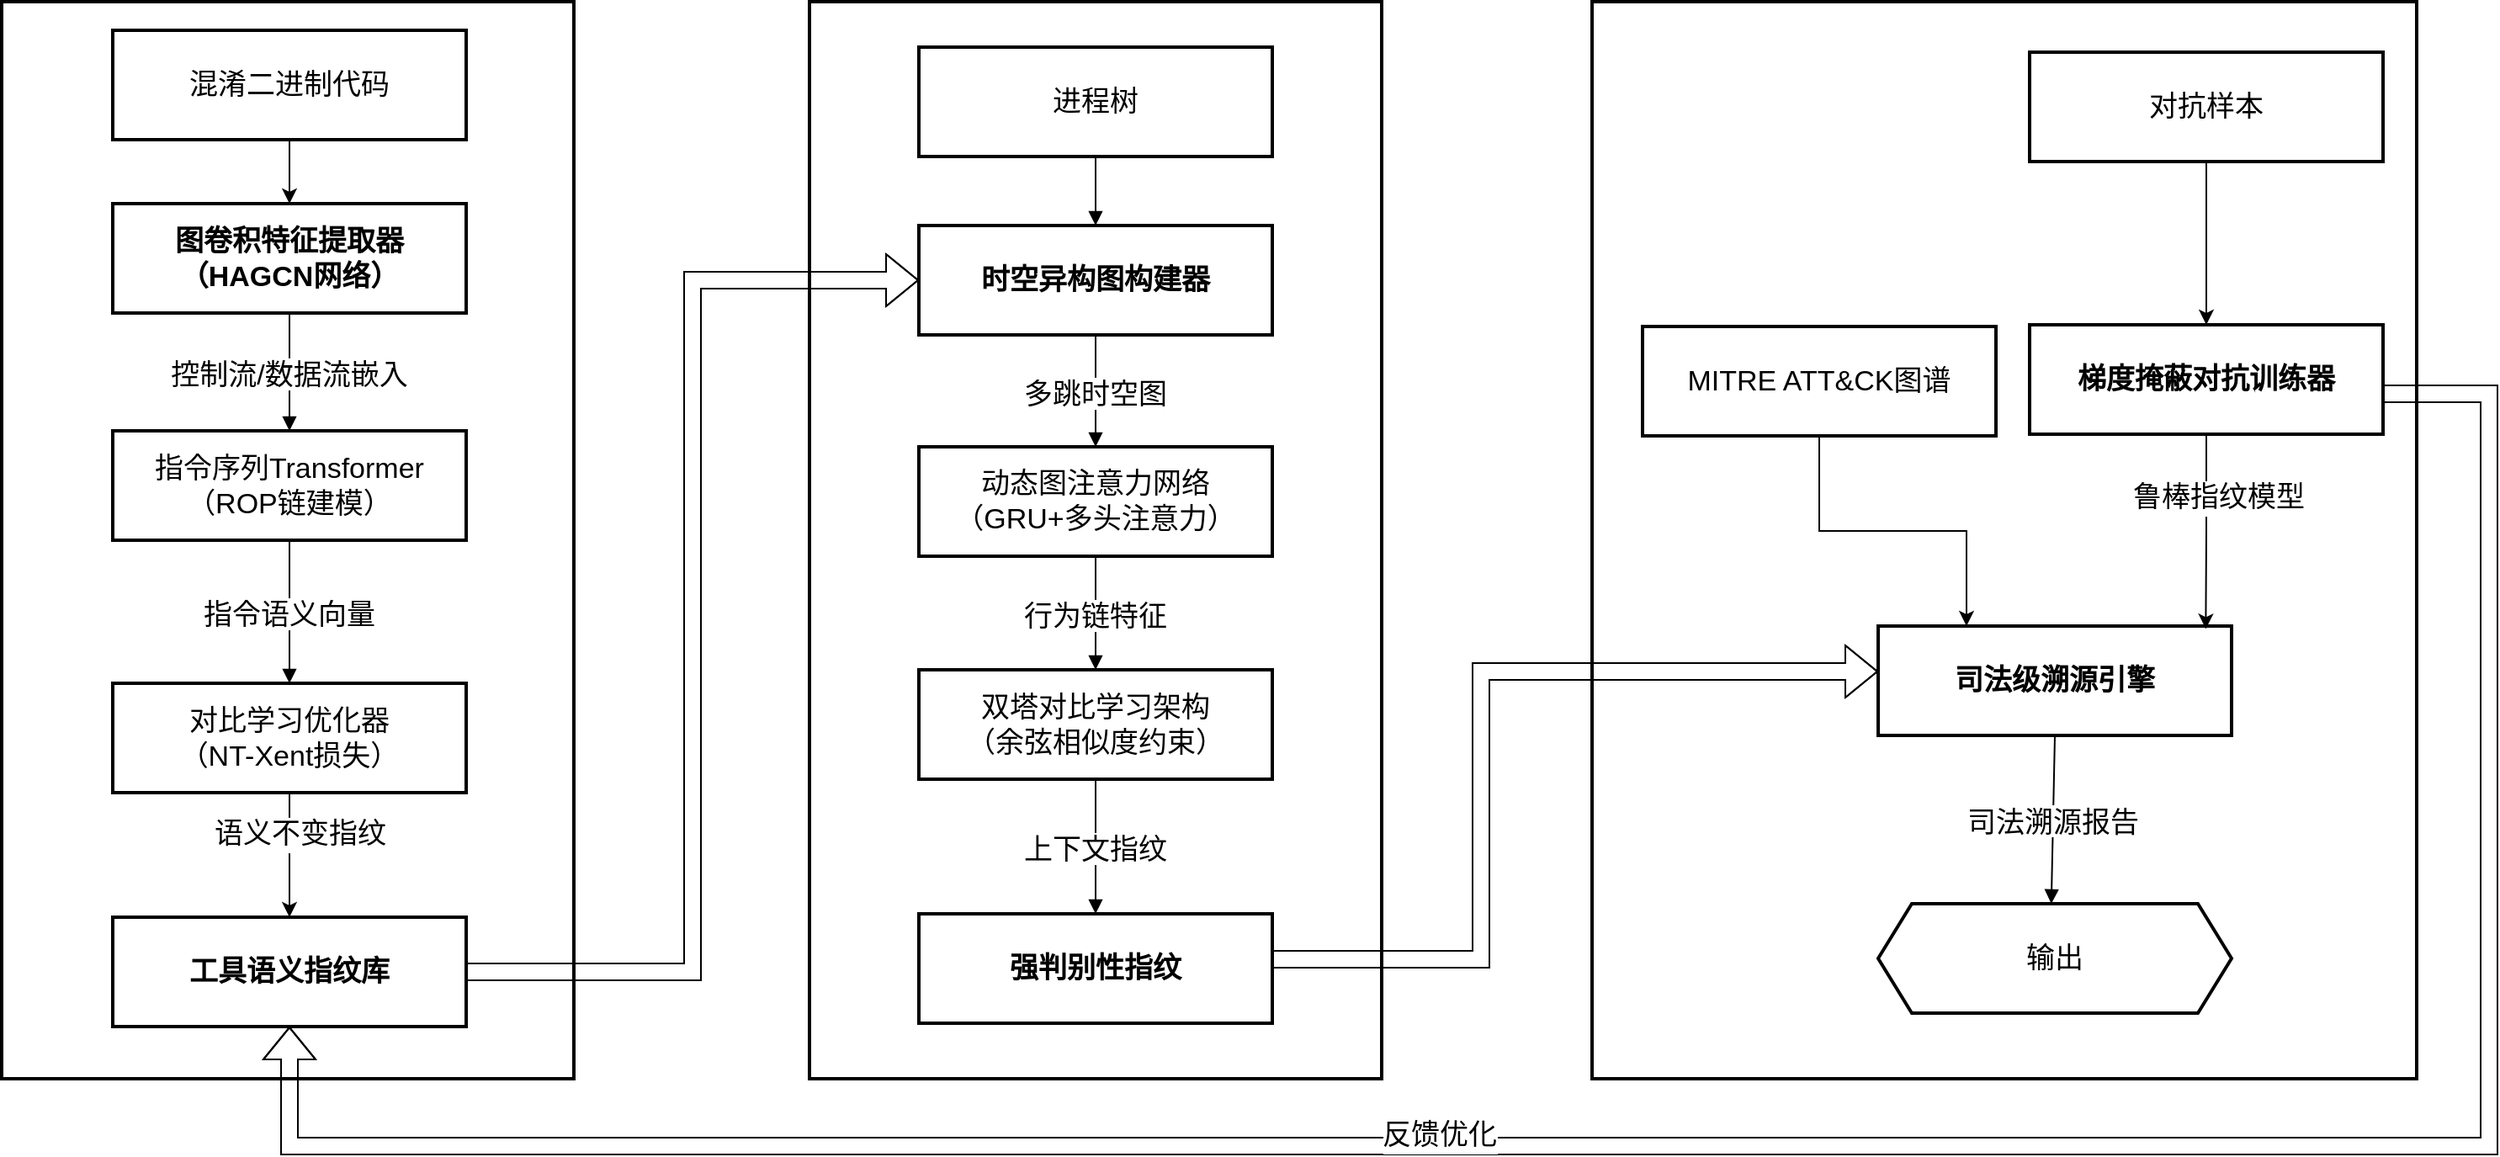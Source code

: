 <mxfile version="26.1.0">
  <diagram name="第 1 页" id="5RPhW2Jj_3Qy2inbSfef">
    <mxGraphModel dx="1702" dy="2231" grid="1" gridSize="10" guides="1" tooltips="1" connect="1" arrows="1" fold="1" page="1" pageScale="1" pageWidth="827" pageHeight="1169" background="none" math="0" shadow="0">
      <root>
        <mxCell id="0" />
        <mxCell id="1" parent="0" />
        <mxCell id="kTAInymMW0h2QGbCLt8H-1" value="" style="whiteSpace=wrap;strokeWidth=2;fontSize=17;" vertex="1" parent="1">
          <mxGeometry x="1555" y="-260" width="490" height="640" as="geometry" />
        </mxCell>
        <mxCell id="kTAInymMW0h2QGbCLt8H-2" value="" style="whiteSpace=wrap;strokeWidth=2;fontSize=17;" vertex="1" parent="1">
          <mxGeometry x="1090" y="-260" width="340" height="640" as="geometry" />
        </mxCell>
        <mxCell id="kTAInymMW0h2QGbCLt8H-3" value="" style="whiteSpace=wrap;strokeWidth=2;fontSize=17;" vertex="1" parent="1">
          <mxGeometry x="610" y="-260" width="340" height="640" as="geometry" />
        </mxCell>
        <mxCell id="kTAInymMW0h2QGbCLt8H-80" style="edgeStyle=orthogonalEdgeStyle;rounded=0;orthogonalLoop=1;jettySize=auto;html=1;fontSize=17;" edge="1" parent="1" source="kTAInymMW0h2QGbCLt8H-4" target="kTAInymMW0h2QGbCLt8H-5">
          <mxGeometry relative="1" as="geometry" />
        </mxCell>
        <mxCell id="kTAInymMW0h2QGbCLt8H-4" value="混淆二进制代码" style="whiteSpace=wrap;strokeWidth=2;fontSize=17;" vertex="1" parent="1">
          <mxGeometry x="676" y="-243" width="210" height="65" as="geometry" />
        </mxCell>
        <mxCell id="kTAInymMW0h2QGbCLt8H-5" value="图卷积特征提取器&#xa;（HAGCN网络）" style="whiteSpace=wrap;strokeWidth=2;fontSize=17;fontStyle=1" vertex="1" parent="1">
          <mxGeometry x="676" y="-140" width="210" height="65" as="geometry" />
        </mxCell>
        <mxCell id="kTAInymMW0h2QGbCLt8H-6" value="指令序列Transformer&#xa;（ROP链建模）" style="whiteSpace=wrap;strokeWidth=2;fontSize=17;" vertex="1" parent="1">
          <mxGeometry x="676" y="-5" width="210" height="65" as="geometry" />
        </mxCell>
        <mxCell id="kTAInymMW0h2QGbCLt8H-65" value="" style="edgeStyle=orthogonalEdgeStyle;rounded=0;orthogonalLoop=1;jettySize=auto;html=1;fontSize=17;" edge="1" parent="1" source="kTAInymMW0h2QGbCLt8H-7" target="kTAInymMW0h2QGbCLt8H-8">
          <mxGeometry relative="1" as="geometry" />
        </mxCell>
        <mxCell id="kTAInymMW0h2QGbCLt8H-66" value="语义不变指纹" style="edgeLabel;html=1;align=center;verticalAlign=middle;resizable=0;points=[];fontSize=17;" vertex="1" connectable="0" parent="kTAInymMW0h2QGbCLt8H-65">
          <mxGeometry x="-0.307" y="6" relative="1" as="geometry">
            <mxPoint y="-1" as="offset" />
          </mxGeometry>
        </mxCell>
        <mxCell id="kTAInymMW0h2QGbCLt8H-7" value="对比学习优化器&#xa;（NT-Xent损失）" style="whiteSpace=wrap;strokeWidth=2;fontSize=17;" vertex="1" parent="1">
          <mxGeometry x="676" y="145" width="210" height="65" as="geometry" />
        </mxCell>
        <mxCell id="kTAInymMW0h2QGbCLt8H-71" style="edgeStyle=orthogonalEdgeStyle;rounded=0;orthogonalLoop=1;jettySize=auto;html=1;entryX=0;entryY=0.5;entryDx=0;entryDy=0;fontSize=17;shape=flexArrow;" edge="1" parent="1" source="kTAInymMW0h2QGbCLt8H-8" target="kTAInymMW0h2QGbCLt8H-10">
          <mxGeometry relative="1" as="geometry" />
        </mxCell>
        <mxCell id="kTAInymMW0h2QGbCLt8H-8" value="工具语义指纹库" style="whiteSpace=wrap;strokeWidth=2;fontSize=17;fontStyle=1" vertex="1" parent="1">
          <mxGeometry x="676" y="284" width="210" height="65" as="geometry" />
        </mxCell>
        <mxCell id="kTAInymMW0h2QGbCLt8H-9" value="进程树" style="whiteSpace=wrap;strokeWidth=2;fontSize=17;" vertex="1" parent="1">
          <mxGeometry x="1155" y="-233" width="210" height="65" as="geometry" />
        </mxCell>
        <mxCell id="kTAInymMW0h2QGbCLt8H-10" value="时空异构图构建器" style="whiteSpace=wrap;strokeWidth=2;fontSize=17;fontStyle=1" vertex="1" parent="1">
          <mxGeometry x="1155" y="-127" width="210" height="65" as="geometry" />
        </mxCell>
        <mxCell id="kTAInymMW0h2QGbCLt8H-11" value="动态图注意力网络&#xa;（GRU+多头注意力）" style="whiteSpace=wrap;strokeWidth=2;fontSize=17;" vertex="1" parent="1">
          <mxGeometry x="1155" y="4.5" width="210" height="65" as="geometry" />
        </mxCell>
        <mxCell id="kTAInymMW0h2QGbCLt8H-12" value="双塔对比学习架构&#xa;（余弦相似度约束）" style="whiteSpace=wrap;strokeWidth=2;fontSize=17;" vertex="1" parent="1">
          <mxGeometry x="1155" y="137" width="210" height="65" as="geometry" />
        </mxCell>
        <mxCell id="kTAInymMW0h2QGbCLt8H-81" style="edgeStyle=orthogonalEdgeStyle;rounded=0;orthogonalLoop=1;jettySize=auto;html=1;fontSize=17;shape=flexArrow;" edge="1" parent="1" source="kTAInymMW0h2QGbCLt8H-13" target="kTAInymMW0h2QGbCLt8H-16">
          <mxGeometry relative="1" as="geometry">
            <Array as="points">
              <mxPoint x="1489" y="309" />
              <mxPoint x="1489" y="138" />
            </Array>
          </mxGeometry>
        </mxCell>
        <mxCell id="kTAInymMW0h2QGbCLt8H-13" value="强判别性指纹" style="whiteSpace=wrap;strokeWidth=2;fontSize=17;fontStyle=1" vertex="1" parent="1">
          <mxGeometry x="1155" y="282" width="210" height="65" as="geometry" />
        </mxCell>
        <mxCell id="kTAInymMW0h2QGbCLt8H-88" value="" style="edgeStyle=orthogonalEdgeStyle;rounded=0;orthogonalLoop=1;jettySize=auto;html=1;fontSize=17;" edge="1" parent="1" source="kTAInymMW0h2QGbCLt8H-14" target="kTAInymMW0h2QGbCLt8H-18">
          <mxGeometry relative="1" as="geometry" />
        </mxCell>
        <mxCell id="kTAInymMW0h2QGbCLt8H-14" value="对抗样本" style="whiteSpace=wrap;strokeWidth=2;fontSize=17;" vertex="1" parent="1">
          <mxGeometry x="1815" y="-230" width="210" height="65" as="geometry" />
        </mxCell>
        <mxCell id="kTAInymMW0h2QGbCLt8H-62" style="edgeStyle=orthogonalEdgeStyle;rounded=0;orthogonalLoop=1;jettySize=auto;html=1;exitX=0.5;exitY=1;exitDx=0;exitDy=0;fontSize=17;entryX=0.25;entryY=0;entryDx=0;entryDy=0;" edge="1" parent="1" source="kTAInymMW0h2QGbCLt8H-15" target="kTAInymMW0h2QGbCLt8H-16">
          <mxGeometry relative="1" as="geometry" />
        </mxCell>
        <mxCell id="kTAInymMW0h2QGbCLt8H-15" value="MITRE ATT&amp;CK图谱" style="whiteSpace=wrap;strokeWidth=2;fontSize=17;" vertex="1" parent="1">
          <mxGeometry x="1585" y="-67" width="210" height="65" as="geometry" />
        </mxCell>
        <mxCell id="kTAInymMW0h2QGbCLt8H-16" value="司法级溯源引擎" style="whiteSpace=wrap;strokeWidth=2;fontSize=17;fontStyle=1" vertex="1" parent="1">
          <mxGeometry x="1725" y="111" width="210" height="65" as="geometry" />
        </mxCell>
        <mxCell id="kTAInymMW0h2QGbCLt8H-17" value="输出" style="shape=hexagon;perimeter=hexagonPerimeter2;fixedSize=1;strokeWidth=2;whiteSpace=wrap;fontSize=17;" vertex="1" parent="1">
          <mxGeometry x="1725" y="276" width="210" height="65" as="geometry" />
        </mxCell>
        <mxCell id="kTAInymMW0h2QGbCLt8H-86" style="edgeStyle=orthogonalEdgeStyle;rounded=0;orthogonalLoop=1;jettySize=auto;html=1;entryX=0.5;entryY=1;entryDx=0;entryDy=0;shape=flexArrow;fontSize=17;" edge="1" parent="1" source="kTAInymMW0h2QGbCLt8H-18" target="kTAInymMW0h2QGbCLt8H-8">
          <mxGeometry relative="1" as="geometry">
            <Array as="points">
              <mxPoint x="2088" y="-27" />
              <mxPoint x="2088" y="420" />
              <mxPoint x="781" y="420" />
            </Array>
          </mxGeometry>
        </mxCell>
        <mxCell id="kTAInymMW0h2QGbCLt8H-87" value="&lt;span&gt;反馈优化&lt;/span&gt;" style="edgeLabel;html=1;align=center;verticalAlign=middle;resizable=0;points=[];fontSize=17;" vertex="1" connectable="0" parent="kTAInymMW0h2QGbCLt8H-86">
          <mxGeometry x="0.202" y="-6" relative="1" as="geometry">
            <mxPoint as="offset" />
          </mxGeometry>
        </mxCell>
        <mxCell id="kTAInymMW0h2QGbCLt8H-18" value="梯度掩蔽对抗训练器" style="whiteSpace=wrap;strokeWidth=2;fontSize=17;fontStyle=1" vertex="1" parent="1">
          <mxGeometry x="1815" y="-68" width="210" height="65" as="geometry" />
        </mxCell>
        <mxCell id="kTAInymMW0h2QGbCLt8H-19" value="" style="whiteSpace=wrap;strokeWidth=2;fontSize=17;" vertex="1" parent="1">
          <mxGeometry x="1001" y="128" as="geometry" />
        </mxCell>
        <mxCell id="kTAInymMW0h2QGbCLt8H-20" value="" style="whiteSpace=wrap;strokeWidth=2;fontSize=17;" vertex="1" parent="1">
          <mxGeometry x="1015" y="254" as="geometry" />
        </mxCell>
        <mxCell id="kTAInymMW0h2QGbCLt8H-21" value="" style="whiteSpace=wrap;strokeWidth=2;fontSize=17;" vertex="1" parent="1">
          <mxGeometry x="861" y="159" as="geometry" />
        </mxCell>
        <mxCell id="kTAInymMW0h2QGbCLt8H-22" value="" style="whiteSpace=wrap;strokeWidth=2;fontSize=17;" vertex="1" parent="1">
          <mxGeometry x="892" y="311" as="geometry" />
        </mxCell>
        <mxCell id="kTAInymMW0h2QGbCLt8H-23" value="" style="whiteSpace=wrap;strokeWidth=2;fontSize=17;" vertex="1" parent="1">
          <mxGeometry x="726" y="311" as="geometry" />
        </mxCell>
        <mxCell id="kTAInymMW0h2QGbCLt8H-25" value="" style="whiteSpace=wrap;strokeWidth=2;fontSize=17;" vertex="1" parent="1">
          <mxGeometry x="1383" y="178" as="geometry" />
        </mxCell>
        <mxCell id="kTAInymMW0h2QGbCLt8H-26" value="" style="whiteSpace=wrap;strokeWidth=2;fontSize=17;" vertex="1" parent="1">
          <mxGeometry x="1424" y="305" as="geometry" />
        </mxCell>
        <mxCell id="kTAInymMW0h2QGbCLt8H-27" value="" style="whiteSpace=wrap;strokeWidth=2;fontSize=17;" vertex="1" parent="1">
          <mxGeometry x="1224" y="305" as="geometry" />
        </mxCell>
        <mxCell id="kTAInymMW0h2QGbCLt8H-30" value="控制流/数据流嵌入" style="startArrow=none;endArrow=block;exitX=0.5;exitY=1;entryX=0.5;entryY=0;rounded=0;exitDx=0;exitDy=0;fontSize=17;entryDx=0;entryDy=0;" edge="1" parent="1" source="kTAInymMW0h2QGbCLt8H-5" target="kTAInymMW0h2QGbCLt8H-6">
          <mxGeometry relative="1" as="geometry" />
        </mxCell>
        <mxCell id="kTAInymMW0h2QGbCLt8H-31" value="指令语义向量" style="curved=1;startArrow=none;endArrow=block;exitX=0.5;exitY=1;entryX=0.5;entryY=0.01;rounded=0;exitDx=0;exitDy=0;fontSize=17;" edge="1" parent="1" source="kTAInymMW0h2QGbCLt8H-6" target="kTAInymMW0h2QGbCLt8H-7">
          <mxGeometry relative="1" as="geometry">
            <Array as="points" />
          </mxGeometry>
        </mxCell>
        <mxCell id="kTAInymMW0h2QGbCLt8H-42" value="" style="curved=1;startArrow=none;endArrow=block;exitX=0.5;exitY=1;entryX=0.5;entryY=-0.01;rounded=0;fontSize=17;" edge="1" parent="1" source="kTAInymMW0h2QGbCLt8H-9" target="kTAInymMW0h2QGbCLt8H-10">
          <mxGeometry relative="1" as="geometry">
            <Array as="points" />
          </mxGeometry>
        </mxCell>
        <mxCell id="kTAInymMW0h2QGbCLt8H-43" value="多跳时空图" style="curved=1;startArrow=none;endArrow=block;exitX=0.5;exitY=0.99;entryX=0.5;entryY=0.01;rounded=0;fontSize=17;" edge="1" parent="1" source="kTAInymMW0h2QGbCLt8H-10" target="kTAInymMW0h2QGbCLt8H-11">
          <mxGeometry relative="1" as="geometry">
            <Array as="points" />
          </mxGeometry>
        </mxCell>
        <mxCell id="kTAInymMW0h2QGbCLt8H-44" value="行为链特征" style="startArrow=none;endArrow=block;exitX=0.5;exitY=1;entryX=0.5;entryY=0;rounded=0;fontSize=17;exitDx=0;exitDy=0;" edge="1" parent="1" source="kTAInymMW0h2QGbCLt8H-11" target="kTAInymMW0h2QGbCLt8H-12">
          <mxGeometry relative="1" as="geometry" />
        </mxCell>
        <mxCell id="kTAInymMW0h2QGbCLt8H-45" value="上下文指纹" style="startArrow=none;endArrow=block;exitX=0.5;exitY=1;entryX=0.5;entryY=-0.01;rounded=0;fontSize=17;exitDx=0;exitDy=0;" edge="1" parent="1" source="kTAInymMW0h2QGbCLt8H-12" target="kTAInymMW0h2QGbCLt8H-13">
          <mxGeometry relative="1" as="geometry" />
        </mxCell>
        <mxCell id="kTAInymMW0h2QGbCLt8H-54" value="司法溯源报告" style="curved=1;startArrow=none;endArrow=block;exitX=0.5;exitY=1.01;entryX=0.49;entryY=0;rounded=0;fontSize=17;" edge="1" parent="1" source="kTAInymMW0h2QGbCLt8H-16" target="kTAInymMW0h2QGbCLt8H-17">
          <mxGeometry relative="1" as="geometry">
            <Array as="points" />
          </mxGeometry>
        </mxCell>
        <mxCell id="kTAInymMW0h2QGbCLt8H-75" style="edgeStyle=orthogonalEdgeStyle;rounded=0;orthogonalLoop=1;jettySize=auto;html=1;entryX=0.927;entryY=0.026;entryDx=0;entryDy=0;entryPerimeter=0;fontSize=17;" edge="1" parent="1" source="kTAInymMW0h2QGbCLt8H-18" target="kTAInymMW0h2QGbCLt8H-16">
          <mxGeometry relative="1" as="geometry" />
        </mxCell>
        <mxCell id="kTAInymMW0h2QGbCLt8H-89" value="&lt;span&gt;鲁棒指纹模型&lt;/span&gt;" style="edgeLabel;html=1;align=center;verticalAlign=middle;resizable=0;points=[];fontSize=17;" vertex="1" connectable="0" parent="kTAInymMW0h2QGbCLt8H-75">
          <mxGeometry x="-0.346" y="7" relative="1" as="geometry">
            <mxPoint as="offset" />
          </mxGeometry>
        </mxCell>
      </root>
    </mxGraphModel>
  </diagram>
</mxfile>
